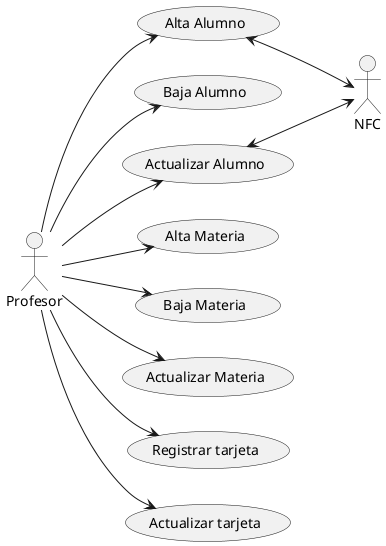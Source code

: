@startuml Diagrama de Casos de Uso Profesor
left to right direction

actor "Profesor" as prf

usecase "Alta Alumno" as CU001
usecase "Baja Alumno" as CU002
usecase "Actualizar Alumno" as CU003

usecase "Alta Materia" as CU004
usecase "Baja Materia" as CU005
usecase "Actualizar Materia" as CU006

usecase "Registrar tarjeta" as CU007
usecase "Actualizar tarjeta" as CU008

prf --> CU001
prf --> CU002
prf --> CU003
prf --> CU004
prf --> CU005
prf --> CU006
prf --> CU007
prf --> CU008

CU001 <--> NFC
CU003 <--> NFC

@enduml